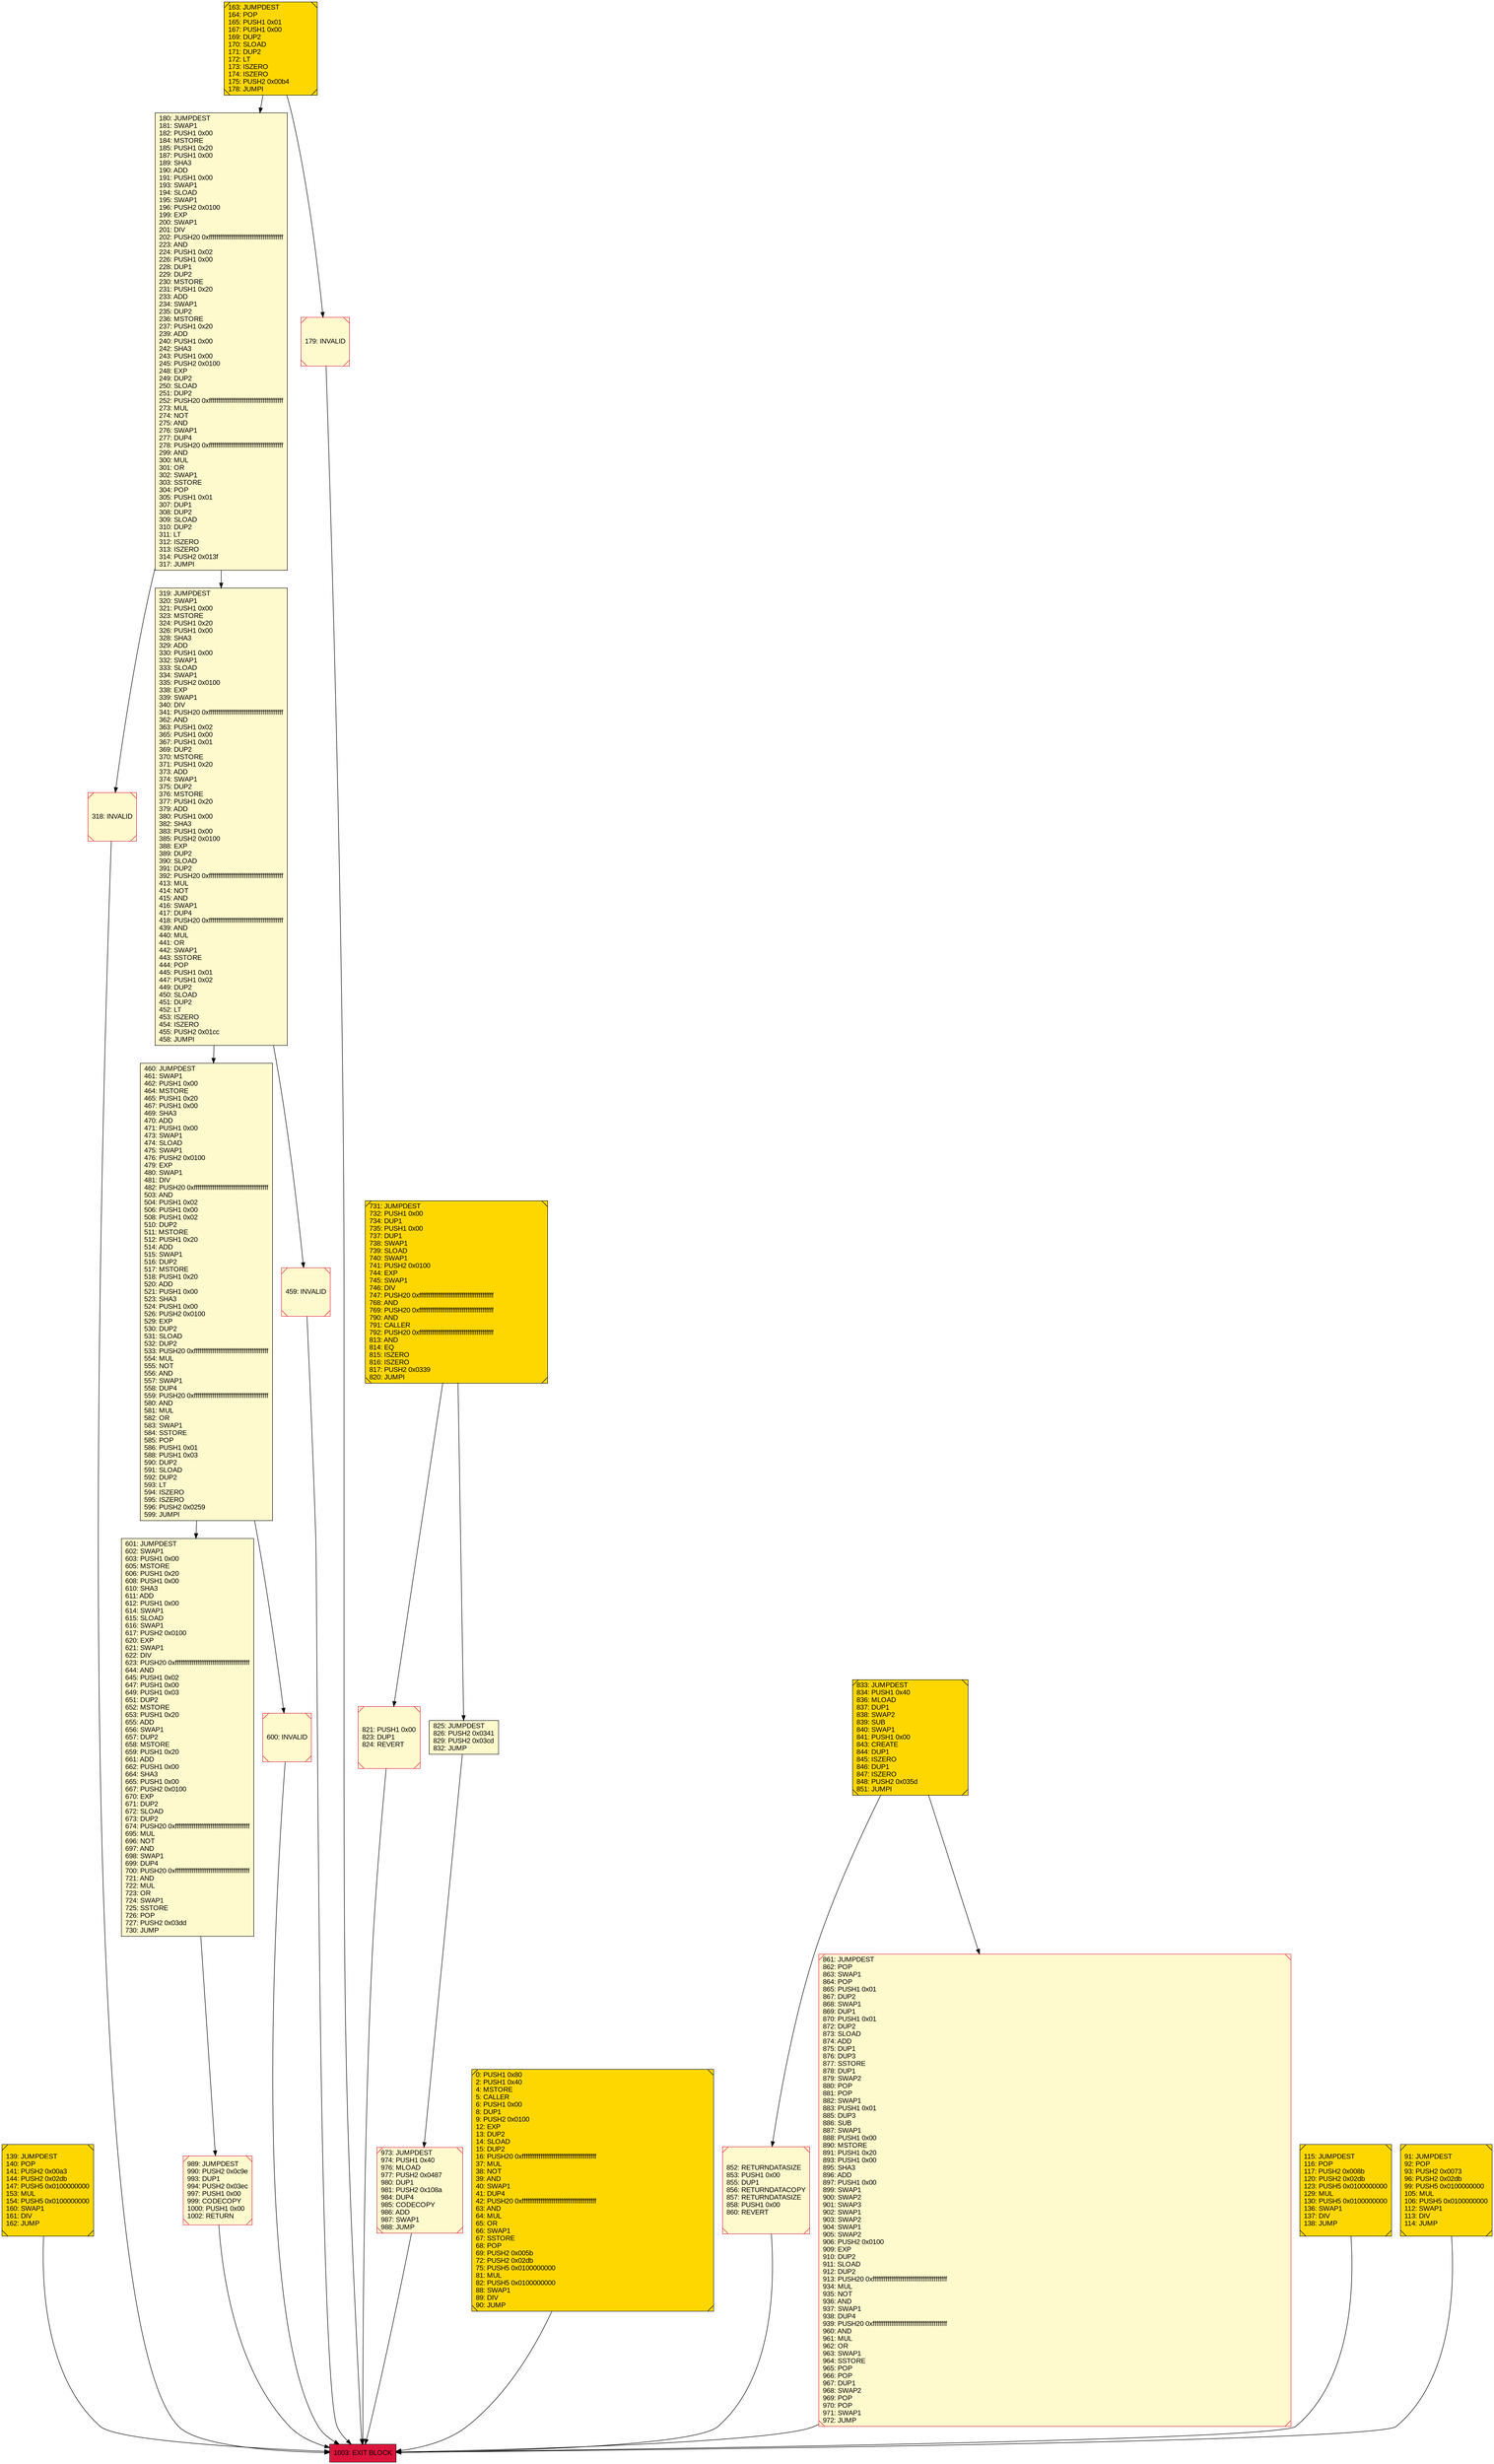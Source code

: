 digraph G {
bgcolor=transparent rankdir=UD;
node [shape=box style=filled color=black fillcolor=white fontname=arial fontcolor=black];
318 [label="318: INVALID\l" fillcolor=lemonchiffon shape=Msquare color=crimson ];
601 [label="601: JUMPDEST\l602: SWAP1\l603: PUSH1 0x00\l605: MSTORE\l606: PUSH1 0x20\l608: PUSH1 0x00\l610: SHA3\l611: ADD\l612: PUSH1 0x00\l614: SWAP1\l615: SLOAD\l616: SWAP1\l617: PUSH2 0x0100\l620: EXP\l621: SWAP1\l622: DIV\l623: PUSH20 0xffffffffffffffffffffffffffffffffffffffff\l644: AND\l645: PUSH1 0x02\l647: PUSH1 0x00\l649: PUSH1 0x03\l651: DUP2\l652: MSTORE\l653: PUSH1 0x20\l655: ADD\l656: SWAP1\l657: DUP2\l658: MSTORE\l659: PUSH1 0x20\l661: ADD\l662: PUSH1 0x00\l664: SHA3\l665: PUSH1 0x00\l667: PUSH2 0x0100\l670: EXP\l671: DUP2\l672: SLOAD\l673: DUP2\l674: PUSH20 0xffffffffffffffffffffffffffffffffffffffff\l695: MUL\l696: NOT\l697: AND\l698: SWAP1\l699: DUP4\l700: PUSH20 0xffffffffffffffffffffffffffffffffffffffff\l721: AND\l722: MUL\l723: OR\l724: SWAP1\l725: SSTORE\l726: POP\l727: PUSH2 0x03dd\l730: JUMP\l" fillcolor=lemonchiffon ];
139 [label="139: JUMPDEST\l140: POP\l141: PUSH2 0x00a3\l144: PUSH2 0x02db\l147: PUSH5 0x0100000000\l153: MUL\l154: PUSH5 0x0100000000\l160: SWAP1\l161: DIV\l162: JUMP\l" fillcolor=lemonchiffon shape=Msquare fillcolor=gold ];
319 [label="319: JUMPDEST\l320: SWAP1\l321: PUSH1 0x00\l323: MSTORE\l324: PUSH1 0x20\l326: PUSH1 0x00\l328: SHA3\l329: ADD\l330: PUSH1 0x00\l332: SWAP1\l333: SLOAD\l334: SWAP1\l335: PUSH2 0x0100\l338: EXP\l339: SWAP1\l340: DIV\l341: PUSH20 0xffffffffffffffffffffffffffffffffffffffff\l362: AND\l363: PUSH1 0x02\l365: PUSH1 0x00\l367: PUSH1 0x01\l369: DUP2\l370: MSTORE\l371: PUSH1 0x20\l373: ADD\l374: SWAP1\l375: DUP2\l376: MSTORE\l377: PUSH1 0x20\l379: ADD\l380: PUSH1 0x00\l382: SHA3\l383: PUSH1 0x00\l385: PUSH2 0x0100\l388: EXP\l389: DUP2\l390: SLOAD\l391: DUP2\l392: PUSH20 0xffffffffffffffffffffffffffffffffffffffff\l413: MUL\l414: NOT\l415: AND\l416: SWAP1\l417: DUP4\l418: PUSH20 0xffffffffffffffffffffffffffffffffffffffff\l439: AND\l440: MUL\l441: OR\l442: SWAP1\l443: SSTORE\l444: POP\l445: PUSH1 0x01\l447: PUSH1 0x02\l449: DUP2\l450: SLOAD\l451: DUP2\l452: LT\l453: ISZERO\l454: ISZERO\l455: PUSH2 0x01cc\l458: JUMPI\l" fillcolor=lemonchiffon ];
163 [label="163: JUMPDEST\l164: POP\l165: PUSH1 0x01\l167: PUSH1 0x00\l169: DUP2\l170: SLOAD\l171: DUP2\l172: LT\l173: ISZERO\l174: ISZERO\l175: PUSH2 0x00b4\l178: JUMPI\l" fillcolor=lemonchiffon shape=Msquare fillcolor=gold ];
600 [label="600: INVALID\l" fillcolor=lemonchiffon shape=Msquare color=crimson ];
973 [label="973: JUMPDEST\l974: PUSH1 0x40\l976: MLOAD\l977: PUSH2 0x0487\l980: DUP1\l981: PUSH2 0x108a\l984: DUP4\l985: CODECOPY\l986: ADD\l987: SWAP1\l988: JUMP\l" fillcolor=lemonchiffon shape=Msquare color=crimson ];
0 [label="0: PUSH1 0x80\l2: PUSH1 0x40\l4: MSTORE\l5: CALLER\l6: PUSH1 0x00\l8: DUP1\l9: PUSH2 0x0100\l12: EXP\l13: DUP2\l14: SLOAD\l15: DUP2\l16: PUSH20 0xffffffffffffffffffffffffffffffffffffffff\l37: MUL\l38: NOT\l39: AND\l40: SWAP1\l41: DUP4\l42: PUSH20 0xffffffffffffffffffffffffffffffffffffffff\l63: AND\l64: MUL\l65: OR\l66: SWAP1\l67: SSTORE\l68: POP\l69: PUSH2 0x005b\l72: PUSH2 0x02db\l75: PUSH5 0x0100000000\l81: MUL\l82: PUSH5 0x0100000000\l88: SWAP1\l89: DIV\l90: JUMP\l" shape=Msquare fillcolor=gold ];
1003 [label="1003: EXIT BLOCK\l" fillcolor=crimson ];
180 [label="180: JUMPDEST\l181: SWAP1\l182: PUSH1 0x00\l184: MSTORE\l185: PUSH1 0x20\l187: PUSH1 0x00\l189: SHA3\l190: ADD\l191: PUSH1 0x00\l193: SWAP1\l194: SLOAD\l195: SWAP1\l196: PUSH2 0x0100\l199: EXP\l200: SWAP1\l201: DIV\l202: PUSH20 0xffffffffffffffffffffffffffffffffffffffff\l223: AND\l224: PUSH1 0x02\l226: PUSH1 0x00\l228: DUP1\l229: DUP2\l230: MSTORE\l231: PUSH1 0x20\l233: ADD\l234: SWAP1\l235: DUP2\l236: MSTORE\l237: PUSH1 0x20\l239: ADD\l240: PUSH1 0x00\l242: SHA3\l243: PUSH1 0x00\l245: PUSH2 0x0100\l248: EXP\l249: DUP2\l250: SLOAD\l251: DUP2\l252: PUSH20 0xffffffffffffffffffffffffffffffffffffffff\l273: MUL\l274: NOT\l275: AND\l276: SWAP1\l277: DUP4\l278: PUSH20 0xffffffffffffffffffffffffffffffffffffffff\l299: AND\l300: MUL\l301: OR\l302: SWAP1\l303: SSTORE\l304: POP\l305: PUSH1 0x01\l307: DUP1\l308: DUP2\l309: SLOAD\l310: DUP2\l311: LT\l312: ISZERO\l313: ISZERO\l314: PUSH2 0x013f\l317: JUMPI\l" fillcolor=lemonchiffon ];
179 [label="179: INVALID\l" fillcolor=lemonchiffon shape=Msquare color=crimson ];
460 [label="460: JUMPDEST\l461: SWAP1\l462: PUSH1 0x00\l464: MSTORE\l465: PUSH1 0x20\l467: PUSH1 0x00\l469: SHA3\l470: ADD\l471: PUSH1 0x00\l473: SWAP1\l474: SLOAD\l475: SWAP1\l476: PUSH2 0x0100\l479: EXP\l480: SWAP1\l481: DIV\l482: PUSH20 0xffffffffffffffffffffffffffffffffffffffff\l503: AND\l504: PUSH1 0x02\l506: PUSH1 0x00\l508: PUSH1 0x02\l510: DUP2\l511: MSTORE\l512: PUSH1 0x20\l514: ADD\l515: SWAP1\l516: DUP2\l517: MSTORE\l518: PUSH1 0x20\l520: ADD\l521: PUSH1 0x00\l523: SHA3\l524: PUSH1 0x00\l526: PUSH2 0x0100\l529: EXP\l530: DUP2\l531: SLOAD\l532: DUP2\l533: PUSH20 0xffffffffffffffffffffffffffffffffffffffff\l554: MUL\l555: NOT\l556: AND\l557: SWAP1\l558: DUP4\l559: PUSH20 0xffffffffffffffffffffffffffffffffffffffff\l580: AND\l581: MUL\l582: OR\l583: SWAP1\l584: SSTORE\l585: POP\l586: PUSH1 0x01\l588: PUSH1 0x03\l590: DUP2\l591: SLOAD\l592: DUP2\l593: LT\l594: ISZERO\l595: ISZERO\l596: PUSH2 0x0259\l599: JUMPI\l" fillcolor=lemonchiffon ];
989 [label="989: JUMPDEST\l990: PUSH2 0x0c9e\l993: DUP1\l994: PUSH2 0x03ec\l997: PUSH1 0x00\l999: CODECOPY\l1000: PUSH1 0x00\l1002: RETURN\l" fillcolor=lemonchiffon shape=Msquare color=crimson ];
833 [label="833: JUMPDEST\l834: PUSH1 0x40\l836: MLOAD\l837: DUP1\l838: SWAP2\l839: SUB\l840: SWAP1\l841: PUSH1 0x00\l843: CREATE\l844: DUP1\l845: ISZERO\l846: DUP1\l847: ISZERO\l848: PUSH2 0x035d\l851: JUMPI\l" fillcolor=lemonchiffon shape=Msquare fillcolor=gold ];
852 [label="852: RETURNDATASIZE\l853: PUSH1 0x00\l855: DUP1\l856: RETURNDATACOPY\l857: RETURNDATASIZE\l858: PUSH1 0x00\l860: REVERT\l" fillcolor=lemonchiffon shape=Msquare color=crimson ];
115 [label="115: JUMPDEST\l116: POP\l117: PUSH2 0x008b\l120: PUSH2 0x02db\l123: PUSH5 0x0100000000\l129: MUL\l130: PUSH5 0x0100000000\l136: SWAP1\l137: DIV\l138: JUMP\l" fillcolor=lemonchiffon shape=Msquare fillcolor=gold ];
91 [label="91: JUMPDEST\l92: POP\l93: PUSH2 0x0073\l96: PUSH2 0x02db\l99: PUSH5 0x0100000000\l105: MUL\l106: PUSH5 0x0100000000\l112: SWAP1\l113: DIV\l114: JUMP\l" fillcolor=lemonchiffon shape=Msquare fillcolor=gold ];
459 [label="459: INVALID\l" fillcolor=lemonchiffon shape=Msquare color=crimson ];
821 [label="821: PUSH1 0x00\l823: DUP1\l824: REVERT\l" fillcolor=lemonchiffon shape=Msquare color=crimson ];
825 [label="825: JUMPDEST\l826: PUSH2 0x0341\l829: PUSH2 0x03cd\l832: JUMP\l" fillcolor=lemonchiffon ];
731 [label="731: JUMPDEST\l732: PUSH1 0x00\l734: DUP1\l735: PUSH1 0x00\l737: DUP1\l738: SWAP1\l739: SLOAD\l740: SWAP1\l741: PUSH2 0x0100\l744: EXP\l745: SWAP1\l746: DIV\l747: PUSH20 0xffffffffffffffffffffffffffffffffffffffff\l768: AND\l769: PUSH20 0xffffffffffffffffffffffffffffffffffffffff\l790: AND\l791: CALLER\l792: PUSH20 0xffffffffffffffffffffffffffffffffffffffff\l813: AND\l814: EQ\l815: ISZERO\l816: ISZERO\l817: PUSH2 0x0339\l820: JUMPI\l" fillcolor=lemonchiffon shape=Msquare fillcolor=gold ];
861 [label="861: JUMPDEST\l862: POP\l863: SWAP1\l864: POP\l865: PUSH1 0x01\l867: DUP2\l868: SWAP1\l869: DUP1\l870: PUSH1 0x01\l872: DUP2\l873: SLOAD\l874: ADD\l875: DUP1\l876: DUP3\l877: SSTORE\l878: DUP1\l879: SWAP2\l880: POP\l881: POP\l882: SWAP1\l883: PUSH1 0x01\l885: DUP3\l886: SUB\l887: SWAP1\l888: PUSH1 0x00\l890: MSTORE\l891: PUSH1 0x20\l893: PUSH1 0x00\l895: SHA3\l896: ADD\l897: PUSH1 0x00\l899: SWAP1\l900: SWAP2\l901: SWAP3\l902: SWAP1\l903: SWAP2\l904: SWAP1\l905: SWAP2\l906: PUSH2 0x0100\l909: EXP\l910: DUP2\l911: SLOAD\l912: DUP2\l913: PUSH20 0xffffffffffffffffffffffffffffffffffffffff\l934: MUL\l935: NOT\l936: AND\l937: SWAP1\l938: DUP4\l939: PUSH20 0xffffffffffffffffffffffffffffffffffffffff\l960: AND\l961: MUL\l962: OR\l963: SWAP1\l964: SSTORE\l965: POP\l966: POP\l967: DUP1\l968: SWAP2\l969: POP\l970: POP\l971: SWAP1\l972: JUMP\l" fillcolor=lemonchiffon shape=Msquare color=crimson ];
833 -> 852;
180 -> 319;
460 -> 600;
600 -> 1003;
460 -> 601;
163 -> 180;
319 -> 460;
861 -> 1003;
319 -> 459;
91 -> 1003;
825 -> 973;
459 -> 1003;
0 -> 1003;
973 -> 1003;
852 -> 1003;
989 -> 1003;
179 -> 1003;
139 -> 1003;
163 -> 179;
180 -> 318;
318 -> 1003;
731 -> 825;
601 -> 989;
731 -> 821;
833 -> 861;
115 -> 1003;
821 -> 1003;
}